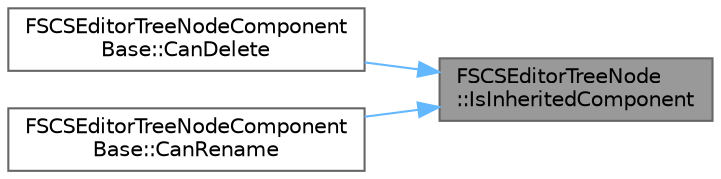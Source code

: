 digraph "FSCSEditorTreeNode::IsInheritedComponent"
{
 // INTERACTIVE_SVG=YES
 // LATEX_PDF_SIZE
  bgcolor="transparent";
  edge [fontname=Helvetica,fontsize=10,labelfontname=Helvetica,labelfontsize=10];
  node [fontname=Helvetica,fontsize=10,shape=box,height=0.2,width=0.4];
  rankdir="RL";
  Node1 [id="Node000001",label="FSCSEditorTreeNode\l::IsInheritedComponent",height=0.2,width=0.4,color="gray40", fillcolor="grey60", style="filled", fontcolor="black",tooltip=" "];
  Node1 -> Node2 [id="edge1_Node000001_Node000002",dir="back",color="steelblue1",style="solid",tooltip=" "];
  Node2 [id="Node000002",label="FSCSEditorTreeNodeComponent\lBase::CanDelete",height=0.2,width=0.4,color="grey40", fillcolor="white", style="filled",URL="$de/d2e/classFSCSEditorTreeNodeComponentBase.html#a26d9d861231a28ba26bbfdaacf6aa1ae",tooltip=" "];
  Node1 -> Node3 [id="edge2_Node000001_Node000003",dir="back",color="steelblue1",style="solid",tooltip=" "];
  Node3 [id="Node000003",label="FSCSEditorTreeNodeComponent\lBase::CanRename",height=0.2,width=0.4,color="grey40", fillcolor="white", style="filled",URL="$de/d2e/classFSCSEditorTreeNodeComponentBase.html#afcef405d10f9b5e910167272696b6e72",tooltip=" "];
}
